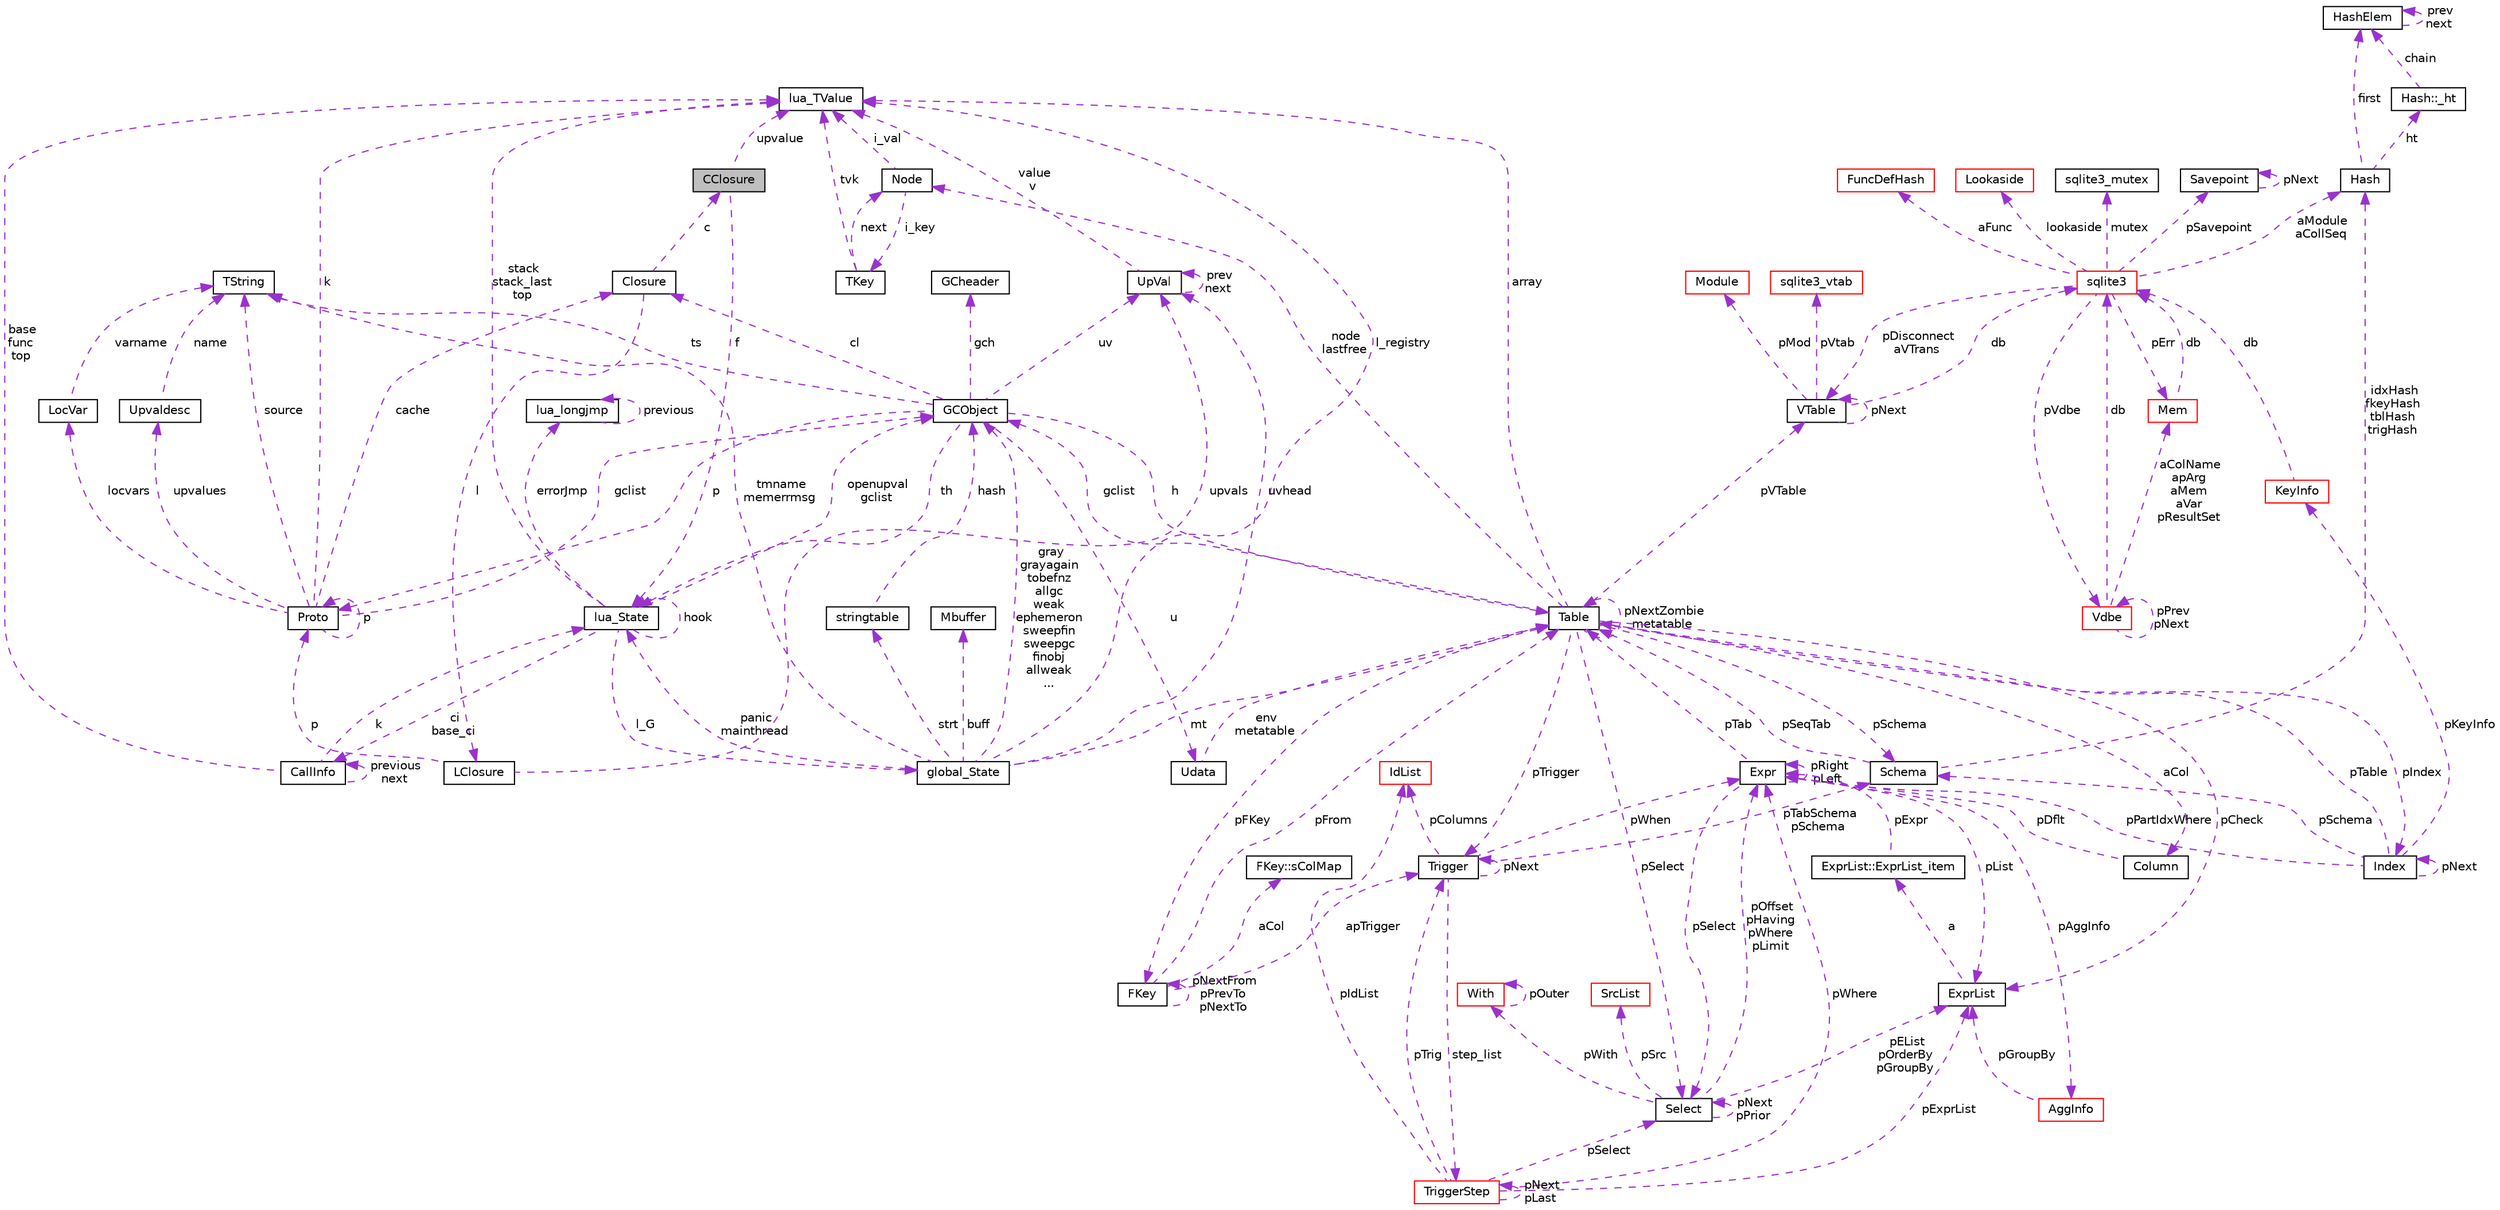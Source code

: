 digraph "CClosure"
{
  edge [fontname="Helvetica",fontsize="10",labelfontname="Helvetica",labelfontsize="10"];
  node [fontname="Helvetica",fontsize="10",shape=record];
  Node1 [label="CClosure",height=0.2,width=0.4,color="black", fillcolor="grey75", style="filled", fontcolor="black"];
  Node2 -> Node1 [dir="back",color="darkorchid3",fontsize="10",style="dashed",label=" upvalue" ,fontname="Helvetica"];
  Node2 [label="lua_TValue",height=0.2,width=0.4,color="black", fillcolor="white", style="filled",URL="$structlua___t_value.html"];
  Node3 -> Node1 [dir="back",color="darkorchid3",fontsize="10",style="dashed",label=" f" ,fontname="Helvetica"];
  Node3 [label="lua_State",height=0.2,width=0.4,color="black", fillcolor="white", style="filled",URL="$structlua___state.html"];
  Node2 -> Node3 [dir="back",color="darkorchid3",fontsize="10",style="dashed",label=" stack\nstack_last\ntop" ,fontname="Helvetica"];
  Node4 -> Node3 [dir="back",color="darkorchid3",fontsize="10",style="dashed",label=" errorJmp" ,fontname="Helvetica"];
  Node4 [label="lua_longjmp",height=0.2,width=0.4,color="black", fillcolor="white", style="filled",URL="$structlua__longjmp.html"];
  Node4 -> Node4 [dir="back",color="darkorchid3",fontsize="10",style="dashed",label=" previous" ,fontname="Helvetica"];
  Node5 -> Node3 [dir="back",color="darkorchid3",fontsize="10",style="dashed",label=" l_G" ,fontname="Helvetica"];
  Node5 [label="global_State",height=0.2,width=0.4,color="black", fillcolor="white", style="filled",URL="$structglobal___state.html"];
  Node6 -> Node5 [dir="back",color="darkorchid3",fontsize="10",style="dashed",label=" uvhead" ,fontname="Helvetica"];
  Node6 [label="UpVal",height=0.2,width=0.4,color="black", fillcolor="white", style="filled",URL="$struct_up_val.html"];
  Node6 -> Node6 [dir="back",color="darkorchid3",fontsize="10",style="dashed",label=" prev\nnext" ,fontname="Helvetica"];
  Node2 -> Node6 [dir="back",color="darkorchid3",fontsize="10",style="dashed",label=" value\nv" ,fontname="Helvetica"];
  Node2 -> Node5 [dir="back",color="darkorchid3",fontsize="10",style="dashed",label=" l_registry" ,fontname="Helvetica"];
  Node7 -> Node5 [dir="back",color="darkorchid3",fontsize="10",style="dashed",label=" strt" ,fontname="Helvetica"];
  Node7 [label="stringtable",height=0.2,width=0.4,color="black", fillcolor="white", style="filled",URL="$structstringtable.html"];
  Node8 -> Node7 [dir="back",color="darkorchid3",fontsize="10",style="dashed",label=" hash" ,fontname="Helvetica"];
  Node8 [label="GCObject",height=0.2,width=0.4,color="black", fillcolor="white", style="filled",URL="$union_g_c_object.html"];
  Node6 -> Node8 [dir="back",color="darkorchid3",fontsize="10",style="dashed",label=" uv" ,fontname="Helvetica"];
  Node9 -> Node8 [dir="back",color="darkorchid3",fontsize="10",style="dashed",label=" p" ,fontname="Helvetica"];
  Node9 [label="Proto",height=0.2,width=0.4,color="black", fillcolor="white", style="filled",URL="$struct_proto.html"];
  Node2 -> Node9 [dir="back",color="darkorchid3",fontsize="10",style="dashed",label=" k" ,fontname="Helvetica"];
  Node9 -> Node9 [dir="back",color="darkorchid3",fontsize="10",style="dashed",label=" p" ,fontname="Helvetica"];
  Node10 -> Node9 [dir="back",color="darkorchid3",fontsize="10",style="dashed",label=" locvars" ,fontname="Helvetica"];
  Node10 [label="LocVar",height=0.2,width=0.4,color="black", fillcolor="white", style="filled",URL="$struct_loc_var.html"];
  Node11 -> Node10 [dir="back",color="darkorchid3",fontsize="10",style="dashed",label=" varname" ,fontname="Helvetica"];
  Node11 [label="TString",height=0.2,width=0.4,color="black", fillcolor="white", style="filled",URL="$union_t_string.html"];
  Node11 -> Node9 [dir="back",color="darkorchid3",fontsize="10",style="dashed",label=" source" ,fontname="Helvetica"];
  Node12 -> Node9 [dir="back",color="darkorchid3",fontsize="10",style="dashed",label=" cache" ,fontname="Helvetica"];
  Node12 [label="Closure",height=0.2,width=0.4,color="black", fillcolor="white", style="filled",URL="$union_closure.html"];
  Node1 -> Node12 [dir="back",color="darkorchid3",fontsize="10",style="dashed",label=" c" ,fontname="Helvetica"];
  Node13 -> Node12 [dir="back",color="darkorchid3",fontsize="10",style="dashed",label=" l" ,fontname="Helvetica"];
  Node13 [label="LClosure",height=0.2,width=0.4,color="black", fillcolor="white", style="filled",URL="$struct_l_closure.html"];
  Node6 -> Node13 [dir="back",color="darkorchid3",fontsize="10",style="dashed",label=" upvals" ,fontname="Helvetica"];
  Node9 -> Node13 [dir="back",color="darkorchid3",fontsize="10",style="dashed",label=" p" ,fontname="Helvetica"];
  Node8 -> Node9 [dir="back",color="darkorchid3",fontsize="10",style="dashed",label=" gclist" ,fontname="Helvetica"];
  Node14 -> Node9 [dir="back",color="darkorchid3",fontsize="10",style="dashed",label=" upvalues" ,fontname="Helvetica"];
  Node14 [label="Upvaldesc",height=0.2,width=0.4,color="black", fillcolor="white", style="filled",URL="$struct_upvaldesc.html"];
  Node11 -> Node14 [dir="back",color="darkorchid3",fontsize="10",style="dashed",label=" name" ,fontname="Helvetica"];
  Node11 -> Node8 [dir="back",color="darkorchid3",fontsize="10",style="dashed",label=" ts" ,fontname="Helvetica"];
  Node12 -> Node8 [dir="back",color="darkorchid3",fontsize="10",style="dashed",label=" cl" ,fontname="Helvetica"];
  Node15 -> Node8 [dir="back",color="darkorchid3",fontsize="10",style="dashed",label=" gch" ,fontname="Helvetica"];
  Node15 [label="GCheader",height=0.2,width=0.4,color="black", fillcolor="white", style="filled",URL="$struct_g_cheader.html"];
  Node16 -> Node8 [dir="back",color="darkorchid3",fontsize="10",style="dashed",label=" h" ,fontname="Helvetica"];
  Node16 [label="Table",height=0.2,width=0.4,color="black", fillcolor="white", style="filled",URL="$struct_table.html"];
  Node17 -> Node16 [dir="back",color="darkorchid3",fontsize="10",style="dashed",label=" node\nlastfree" ,fontname="Helvetica"];
  Node17 [label="Node",height=0.2,width=0.4,color="black", fillcolor="white", style="filled",URL="$struct_node.html"];
  Node2 -> Node17 [dir="back",color="darkorchid3",fontsize="10",style="dashed",label=" i_val" ,fontname="Helvetica"];
  Node18 -> Node17 [dir="back",color="darkorchid3",fontsize="10",style="dashed",label=" i_key" ,fontname="Helvetica"];
  Node18 [label="TKey",height=0.2,width=0.4,color="black", fillcolor="white", style="filled",URL="$union_t_key.html"];
  Node17 -> Node18 [dir="back",color="darkorchid3",fontsize="10",style="dashed",label=" next" ,fontname="Helvetica"];
  Node2 -> Node18 [dir="back",color="darkorchid3",fontsize="10",style="dashed",label=" tvk" ,fontname="Helvetica"];
  Node19 -> Node16 [dir="back",color="darkorchid3",fontsize="10",style="dashed",label=" pSchema" ,fontname="Helvetica"];
  Node19 [label="Schema",height=0.2,width=0.4,color="black", fillcolor="white", style="filled",URL="$struct_schema.html"];
  Node16 -> Node19 [dir="back",color="darkorchid3",fontsize="10",style="dashed",label=" pSeqTab" ,fontname="Helvetica"];
  Node20 -> Node19 [dir="back",color="darkorchid3",fontsize="10",style="dashed",label=" idxHash\nfkeyHash\ntblHash\ntrigHash" ,fontname="Helvetica"];
  Node20 [label="Hash",height=0.2,width=0.4,color="black", fillcolor="white", style="filled",URL="$struct_hash.html"];
  Node21 -> Node20 [dir="back",color="darkorchid3",fontsize="10",style="dashed",label=" ht" ,fontname="Helvetica"];
  Node21 [label="Hash::_ht",height=0.2,width=0.4,color="black", fillcolor="white", style="filled",URL="$struct_hash_1_1__ht.html"];
  Node22 -> Node21 [dir="back",color="darkorchid3",fontsize="10",style="dashed",label=" chain" ,fontname="Helvetica"];
  Node22 [label="HashElem",height=0.2,width=0.4,color="black", fillcolor="white", style="filled",URL="$struct_hash_elem.html"];
  Node22 -> Node22 [dir="back",color="darkorchid3",fontsize="10",style="dashed",label=" prev\nnext" ,fontname="Helvetica"];
  Node22 -> Node20 [dir="back",color="darkorchid3",fontsize="10",style="dashed",label=" first" ,fontname="Helvetica"];
  Node2 -> Node16 [dir="back",color="darkorchid3",fontsize="10",style="dashed",label=" array" ,fontname="Helvetica"];
  Node23 -> Node16 [dir="back",color="darkorchid3",fontsize="10",style="dashed",label=" aCol" ,fontname="Helvetica"];
  Node23 [label="Column",height=0.2,width=0.4,color="black", fillcolor="white", style="filled",URL="$struct_column.html"];
  Node24 -> Node23 [dir="back",color="darkorchid3",fontsize="10",style="dashed",label=" pDflt" ,fontname="Helvetica"];
  Node24 [label="Expr",height=0.2,width=0.4,color="black", fillcolor="white", style="filled",URL="$struct_expr.html"];
  Node25 -> Node24 [dir="back",color="darkorchid3",fontsize="10",style="dashed",label=" pAggInfo" ,fontname="Helvetica"];
  Node25 [label="AggInfo",height=0.2,width=0.4,color="red", fillcolor="white", style="filled",URL="$struct_agg_info.html"];
  Node26 -> Node25 [dir="back",color="darkorchid3",fontsize="10",style="dashed",label=" pGroupBy" ,fontname="Helvetica"];
  Node26 [label="ExprList",height=0.2,width=0.4,color="black", fillcolor="white", style="filled",URL="$struct_expr_list.html"];
  Node27 -> Node26 [dir="back",color="darkorchid3",fontsize="10",style="dashed",label=" a" ,fontname="Helvetica"];
  Node27 [label="ExprList::ExprList_item",height=0.2,width=0.4,color="black", fillcolor="white", style="filled",URL="$struct_expr_list_1_1_expr_list__item.html"];
  Node24 -> Node27 [dir="back",color="darkorchid3",fontsize="10",style="dashed",label=" pExpr" ,fontname="Helvetica"];
  Node24 -> Node24 [dir="back",color="darkorchid3",fontsize="10",style="dashed",label=" pRight\npLeft" ,fontname="Helvetica"];
  Node16 -> Node24 [dir="back",color="darkorchid3",fontsize="10",style="dashed",label=" pTab" ,fontname="Helvetica"];
  Node28 -> Node24 [dir="back",color="darkorchid3",fontsize="10",style="dashed",label=" pSelect" ,fontname="Helvetica"];
  Node28 [label="Select",height=0.2,width=0.4,color="black", fillcolor="white", style="filled",URL="$struct_select.html"];
  Node24 -> Node28 [dir="back",color="darkorchid3",fontsize="10",style="dashed",label=" pOffset\npHaving\npWhere\npLimit" ,fontname="Helvetica"];
  Node29 -> Node28 [dir="back",color="darkorchid3",fontsize="10",style="dashed",label=" pWith" ,fontname="Helvetica"];
  Node29 [label="With",height=0.2,width=0.4,color="red", fillcolor="white", style="filled",URL="$struct_with.html"];
  Node29 -> Node29 [dir="back",color="darkorchid3",fontsize="10",style="dashed",label=" pOuter" ,fontname="Helvetica"];
  Node28 -> Node28 [dir="back",color="darkorchid3",fontsize="10",style="dashed",label=" pNext\npPrior" ,fontname="Helvetica"];
  Node30 -> Node28 [dir="back",color="darkorchid3",fontsize="10",style="dashed",label=" pSrc" ,fontname="Helvetica"];
  Node30 [label="SrcList",height=0.2,width=0.4,color="red", fillcolor="white", style="filled",URL="$struct_src_list.html"];
  Node26 -> Node28 [dir="back",color="darkorchid3",fontsize="10",style="dashed",label=" pEList\npOrderBy\npGroupBy" ,fontname="Helvetica"];
  Node26 -> Node24 [dir="back",color="darkorchid3",fontsize="10",style="dashed",label=" pList" ,fontname="Helvetica"];
  Node31 -> Node16 [dir="back",color="darkorchid3",fontsize="10",style="dashed",label=" pFKey" ,fontname="Helvetica"];
  Node31 [label="FKey",height=0.2,width=0.4,color="black", fillcolor="white", style="filled",URL="$struct_f_key.html"];
  Node32 -> Node31 [dir="back",color="darkorchid3",fontsize="10",style="dashed",label=" aCol" ,fontname="Helvetica"];
  Node32 [label="FKey::sColMap",height=0.2,width=0.4,color="black", fillcolor="white", style="filled",URL="$struct_f_key_1_1s_col_map.html"];
  Node31 -> Node31 [dir="back",color="darkorchid3",fontsize="10",style="dashed",label=" pNextFrom\npPrevTo\npNextTo" ,fontname="Helvetica"];
  Node16 -> Node31 [dir="back",color="darkorchid3",fontsize="10",style="dashed",label=" pFrom" ,fontname="Helvetica"];
  Node33 -> Node31 [dir="back",color="darkorchid3",fontsize="10",style="dashed",label=" apTrigger" ,fontname="Helvetica"];
  Node33 [label="Trigger",height=0.2,width=0.4,color="black", fillcolor="white", style="filled",URL="$struct_trigger.html"];
  Node34 -> Node33 [dir="back",color="darkorchid3",fontsize="10",style="dashed",label=" step_list" ,fontname="Helvetica"];
  Node34 [label="TriggerStep",height=0.2,width=0.4,color="red", fillcolor="white", style="filled",URL="$struct_trigger_step.html"];
  Node34 -> Node34 [dir="back",color="darkorchid3",fontsize="10",style="dashed",label=" pNext\npLast" ,fontname="Helvetica"];
  Node24 -> Node34 [dir="back",color="darkorchid3",fontsize="10",style="dashed",label=" pWhere" ,fontname="Helvetica"];
  Node35 -> Node34 [dir="back",color="darkorchid3",fontsize="10",style="dashed",label=" pIdList" ,fontname="Helvetica"];
  Node35 [label="IdList",height=0.2,width=0.4,color="red", fillcolor="white", style="filled",URL="$struct_id_list.html"];
  Node28 -> Node34 [dir="back",color="darkorchid3",fontsize="10",style="dashed",label=" pSelect" ,fontname="Helvetica"];
  Node33 -> Node34 [dir="back",color="darkorchid3",fontsize="10",style="dashed",label=" pTrig" ,fontname="Helvetica"];
  Node26 -> Node34 [dir="back",color="darkorchid3",fontsize="10",style="dashed",label=" pExprList" ,fontname="Helvetica"];
  Node19 -> Node33 [dir="back",color="darkorchid3",fontsize="10",style="dashed",label=" pTabSchema\npSchema" ,fontname="Helvetica"];
  Node24 -> Node33 [dir="back",color="darkorchid3",fontsize="10",style="dashed",label=" pWhen" ,fontname="Helvetica"];
  Node35 -> Node33 [dir="back",color="darkorchid3",fontsize="10",style="dashed",label=" pColumns" ,fontname="Helvetica"];
  Node33 -> Node33 [dir="back",color="darkorchid3",fontsize="10",style="dashed",label=" pNext" ,fontname="Helvetica"];
  Node36 -> Node16 [dir="back",color="darkorchid3",fontsize="10",style="dashed",label=" pVTable" ,fontname="Helvetica"];
  Node36 [label="VTable",height=0.2,width=0.4,color="black", fillcolor="white", style="filled",URL="$struct_v_table.html"];
  Node37 -> Node36 [dir="back",color="darkorchid3",fontsize="10",style="dashed",label=" db" ,fontname="Helvetica"];
  Node37 [label="sqlite3",height=0.2,width=0.4,color="red", fillcolor="white", style="filled",URL="$structsqlite3.html"];
  Node38 -> Node37 [dir="back",color="darkorchid3",fontsize="10",style="dashed",label=" pErr" ,fontname="Helvetica"];
  Node38 [label="Mem",height=0.2,width=0.4,color="red", fillcolor="white", style="filled",URL="$struct_mem.html"];
  Node37 -> Node38 [dir="back",color="darkorchid3",fontsize="10",style="dashed",label=" db" ,fontname="Helvetica"];
  Node39 -> Node37 [dir="back",color="darkorchid3",fontsize="10",style="dashed",label=" pVdbe" ,fontname="Helvetica"];
  Node39 [label="Vdbe",height=0.2,width=0.4,color="red", fillcolor="white", style="filled",URL="$struct_vdbe.html"];
  Node39 -> Node39 [dir="back",color="darkorchid3",fontsize="10",style="dashed",label=" pPrev\npNext" ,fontname="Helvetica"];
  Node38 -> Node39 [dir="back",color="darkorchid3",fontsize="10",style="dashed",label=" aColName\napArg\naMem\naVar\npResultSet" ,fontname="Helvetica"];
  Node37 -> Node39 [dir="back",color="darkorchid3",fontsize="10",style="dashed",label=" db" ,fontname="Helvetica"];
  Node40 -> Node37 [dir="back",color="darkorchid3",fontsize="10",style="dashed",label=" pSavepoint" ,fontname="Helvetica"];
  Node40 [label="Savepoint",height=0.2,width=0.4,color="black", fillcolor="white", style="filled",URL="$struct_savepoint.html"];
  Node40 -> Node40 [dir="back",color="darkorchid3",fontsize="10",style="dashed",label=" pNext" ,fontname="Helvetica"];
  Node41 -> Node37 [dir="back",color="darkorchid3",fontsize="10",style="dashed",label=" aFunc" ,fontname="Helvetica"];
  Node41 [label="FuncDefHash",height=0.2,width=0.4,color="red", fillcolor="white", style="filled",URL="$struct_func_def_hash.html"];
  Node42 -> Node37 [dir="back",color="darkorchid3",fontsize="10",style="dashed",label=" lookaside" ,fontname="Helvetica"];
  Node42 [label="Lookaside",height=0.2,width=0.4,color="red", fillcolor="white", style="filled",URL="$struct_lookaside.html"];
  Node43 -> Node37 [dir="back",color="darkorchid3",fontsize="10",style="dashed",label=" mutex" ,fontname="Helvetica"];
  Node43 [label="sqlite3_mutex",height=0.2,width=0.4,color="black", fillcolor="white", style="filled",URL="$structsqlite3__mutex.html"];
  Node36 -> Node37 [dir="back",color="darkorchid3",fontsize="10",style="dashed",label=" pDisconnect\naVTrans" ,fontname="Helvetica"];
  Node20 -> Node37 [dir="back",color="darkorchid3",fontsize="10",style="dashed",label=" aModule\naCollSeq" ,fontname="Helvetica"];
  Node36 -> Node36 [dir="back",color="darkorchid3",fontsize="10",style="dashed",label=" pNext" ,fontname="Helvetica"];
  Node44 -> Node36 [dir="back",color="darkorchid3",fontsize="10",style="dashed",label=" pMod" ,fontname="Helvetica"];
  Node44 [label="Module",height=0.2,width=0.4,color="red", fillcolor="white", style="filled",URL="$struct_module.html"];
  Node45 -> Node36 [dir="back",color="darkorchid3",fontsize="10",style="dashed",label=" pVtab" ,fontname="Helvetica"];
  Node45 [label="sqlite3_vtab",height=0.2,width=0.4,color="red", fillcolor="white", style="filled",URL="$structsqlite3__vtab.html"];
  Node16 -> Node16 [dir="back",color="darkorchid3",fontsize="10",style="dashed",label=" pNextZombie\nmetatable" ,fontname="Helvetica"];
  Node33 -> Node16 [dir="back",color="darkorchid3",fontsize="10",style="dashed",label=" pTrigger" ,fontname="Helvetica"];
  Node28 -> Node16 [dir="back",color="darkorchid3",fontsize="10",style="dashed",label=" pSelect" ,fontname="Helvetica"];
  Node8 -> Node16 [dir="back",color="darkorchid3",fontsize="10",style="dashed",label=" gclist" ,fontname="Helvetica"];
  Node26 -> Node16 [dir="back",color="darkorchid3",fontsize="10",style="dashed",label=" pCheck" ,fontname="Helvetica"];
  Node46 -> Node16 [dir="back",color="darkorchid3",fontsize="10",style="dashed",label=" pIndex" ,fontname="Helvetica"];
  Node46 [label="Index",height=0.2,width=0.4,color="black", fillcolor="white", style="filled",URL="$struct_index.html"];
  Node19 -> Node46 [dir="back",color="darkorchid3",fontsize="10",style="dashed",label=" pSchema" ,fontname="Helvetica"];
  Node24 -> Node46 [dir="back",color="darkorchid3",fontsize="10",style="dashed",label=" pPartIdxWhere" ,fontname="Helvetica"];
  Node16 -> Node46 [dir="back",color="darkorchid3",fontsize="10",style="dashed",label=" pTable" ,fontname="Helvetica"];
  Node47 -> Node46 [dir="back",color="darkorchid3",fontsize="10",style="dashed",label=" pKeyInfo" ,fontname="Helvetica"];
  Node47 [label="KeyInfo",height=0.2,width=0.4,color="red", fillcolor="white", style="filled",URL="$struct_key_info.html"];
  Node37 -> Node47 [dir="back",color="darkorchid3",fontsize="10",style="dashed",label=" db" ,fontname="Helvetica"];
  Node46 -> Node46 [dir="back",color="darkorchid3",fontsize="10",style="dashed",label=" pNext" ,fontname="Helvetica"];
  Node48 -> Node8 [dir="back",color="darkorchid3",fontsize="10",style="dashed",label=" u" ,fontname="Helvetica"];
  Node48 [label="Udata",height=0.2,width=0.4,color="black", fillcolor="white", style="filled",URL="$union_udata.html"];
  Node16 -> Node48 [dir="back",color="darkorchid3",fontsize="10",style="dashed",label=" env\nmetatable" ,fontname="Helvetica"];
  Node3 -> Node8 [dir="back",color="darkorchid3",fontsize="10",style="dashed",label=" th" ,fontname="Helvetica"];
  Node11 -> Node5 [dir="back",color="darkorchid3",fontsize="10",style="dashed",label=" tmname\nmemerrmsg" ,fontname="Helvetica"];
  Node16 -> Node5 [dir="back",color="darkorchid3",fontsize="10",style="dashed",label=" mt" ,fontname="Helvetica"];
  Node8 -> Node5 [dir="back",color="darkorchid3",fontsize="10",style="dashed",label=" gray\ngrayagain\ntobefnz\nallgc\nweak\nephemeron\nsweepfin\nsweepgc\nfinobj\nallweak\n..." ,fontname="Helvetica"];
  Node3 -> Node5 [dir="back",color="darkorchid3",fontsize="10",style="dashed",label=" panic\nmainthread" ,fontname="Helvetica"];
  Node49 -> Node5 [dir="back",color="darkorchid3",fontsize="10",style="dashed",label=" buff" ,fontname="Helvetica"];
  Node49 [label="Mbuffer",height=0.2,width=0.4,color="black", fillcolor="white", style="filled",URL="$struct_mbuffer.html"];
  Node8 -> Node3 [dir="back",color="darkorchid3",fontsize="10",style="dashed",label=" openupval\ngclist" ,fontname="Helvetica"];
  Node3 -> Node3 [dir="back",color="darkorchid3",fontsize="10",style="dashed",label=" hook" ,fontname="Helvetica"];
  Node50 -> Node3 [dir="back",color="darkorchid3",fontsize="10",style="dashed",label=" ci\nbase_ci" ,fontname="Helvetica"];
  Node50 [label="CallInfo",height=0.2,width=0.4,color="black", fillcolor="white", style="filled",URL="$struct_call_info.html"];
  Node2 -> Node50 [dir="back",color="darkorchid3",fontsize="10",style="dashed",label=" base\nfunc\ntop" ,fontname="Helvetica"];
  Node3 -> Node50 [dir="back",color="darkorchid3",fontsize="10",style="dashed",label=" k" ,fontname="Helvetica"];
  Node50 -> Node50 [dir="back",color="darkorchid3",fontsize="10",style="dashed",label=" previous\nnext" ,fontname="Helvetica"];
}
